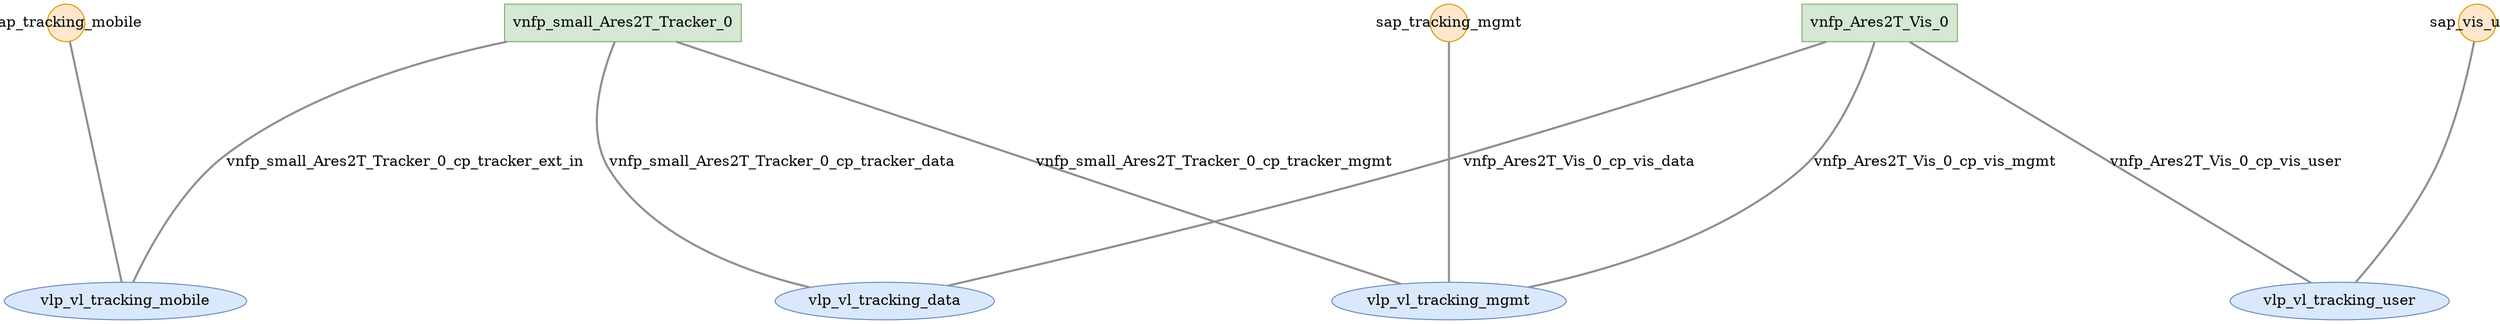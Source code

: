 strict graph G {
  nodesep=1;
  ranksep=3;
  splines=true;
  overlap=false;
  mindist=0.5;
  203635968 [ label="vnfp_small_Ares2T_Tracker_0" shape="box" style="filled" fillcolor="#d5e8d4" color="#82b366" ];
  -968382224 [ label="vnfp_Ares2T_Vis_0" shape="box" style="filled" fillcolor="#d5e8d4" color="#82b366" ];
  1228317574 [ label="vlp_vl_tracking_mobile" shape="oval" style="filled" fillcolor="#dae8fc" color="#6c8ebf" ];
  -1844810866 [ label="vlp_vl_tracking_data" shape="oval" style="filled" fillcolor="#dae8fc" color="#6c8ebf" ];
  -1844537179 [ label="vlp_vl_tracking_mgmt" shape="oval" style="filled" fillcolor="#dae8fc" color="#6c8ebf" ];
  -1844287569 [ label="vlp_vl_tracking_user" shape="oval" style="filled" fillcolor="#dae8fc" color="#6c8ebf" ];
  -734211891 [ label="sap_tracking_mobile" shape="circle" style="filled" fillcolor="#ffe6cc" color="#d79b00" fixedsize="true" ];
  1031629740 [ label="sap_tracking_mgmt" shape="circle" style="filled" fillcolor="#ffe6cc" color="#d79b00" fixedsize="true" ];
  585344071 [ label="sap_vis_user" shape="circle" style="filled" fillcolor="#ffe6cc" color="#d79b00" fixedsize="true" ];
  203635968 -- 1228317574 [ label="vnfp_small_Ares2T_Tracker_0_cp_tracker_ext_in" color="#8f8f8f" style="bold" ];
  203635968 -- -1844810866 [ label="vnfp_small_Ares2T_Tracker_0_cp_tracker_data" color="#8f8f8f" style="bold" ];
  203635968 -- -1844537179 [ label="vnfp_small_Ares2T_Tracker_0_cp_tracker_mgmt" color="#8f8f8f" style="bold" ];
  -968382224 -- -1844810866 [ label="vnfp_Ares2T_Vis_0_cp_vis_data" color="#8f8f8f" style="bold" ];
  -968382224 -- -1844537179 [ label="vnfp_Ares2T_Vis_0_cp_vis_mgmt" color="#8f8f8f" style="bold" ];
  -968382224 -- -1844287569 [ label="vnfp_Ares2T_Vis_0_cp_vis_user" color="#8f8f8f" style="bold" ];
  -734211891 -- 1228317574 [ label="" color="#8f8f8f" style="bold" ];
  1031629740 -- -1844537179 [ label="" color="#8f8f8f" style="bold" ];
  585344071 -- -1844287569 [ label="" color="#8f8f8f" style="bold" ];
}
